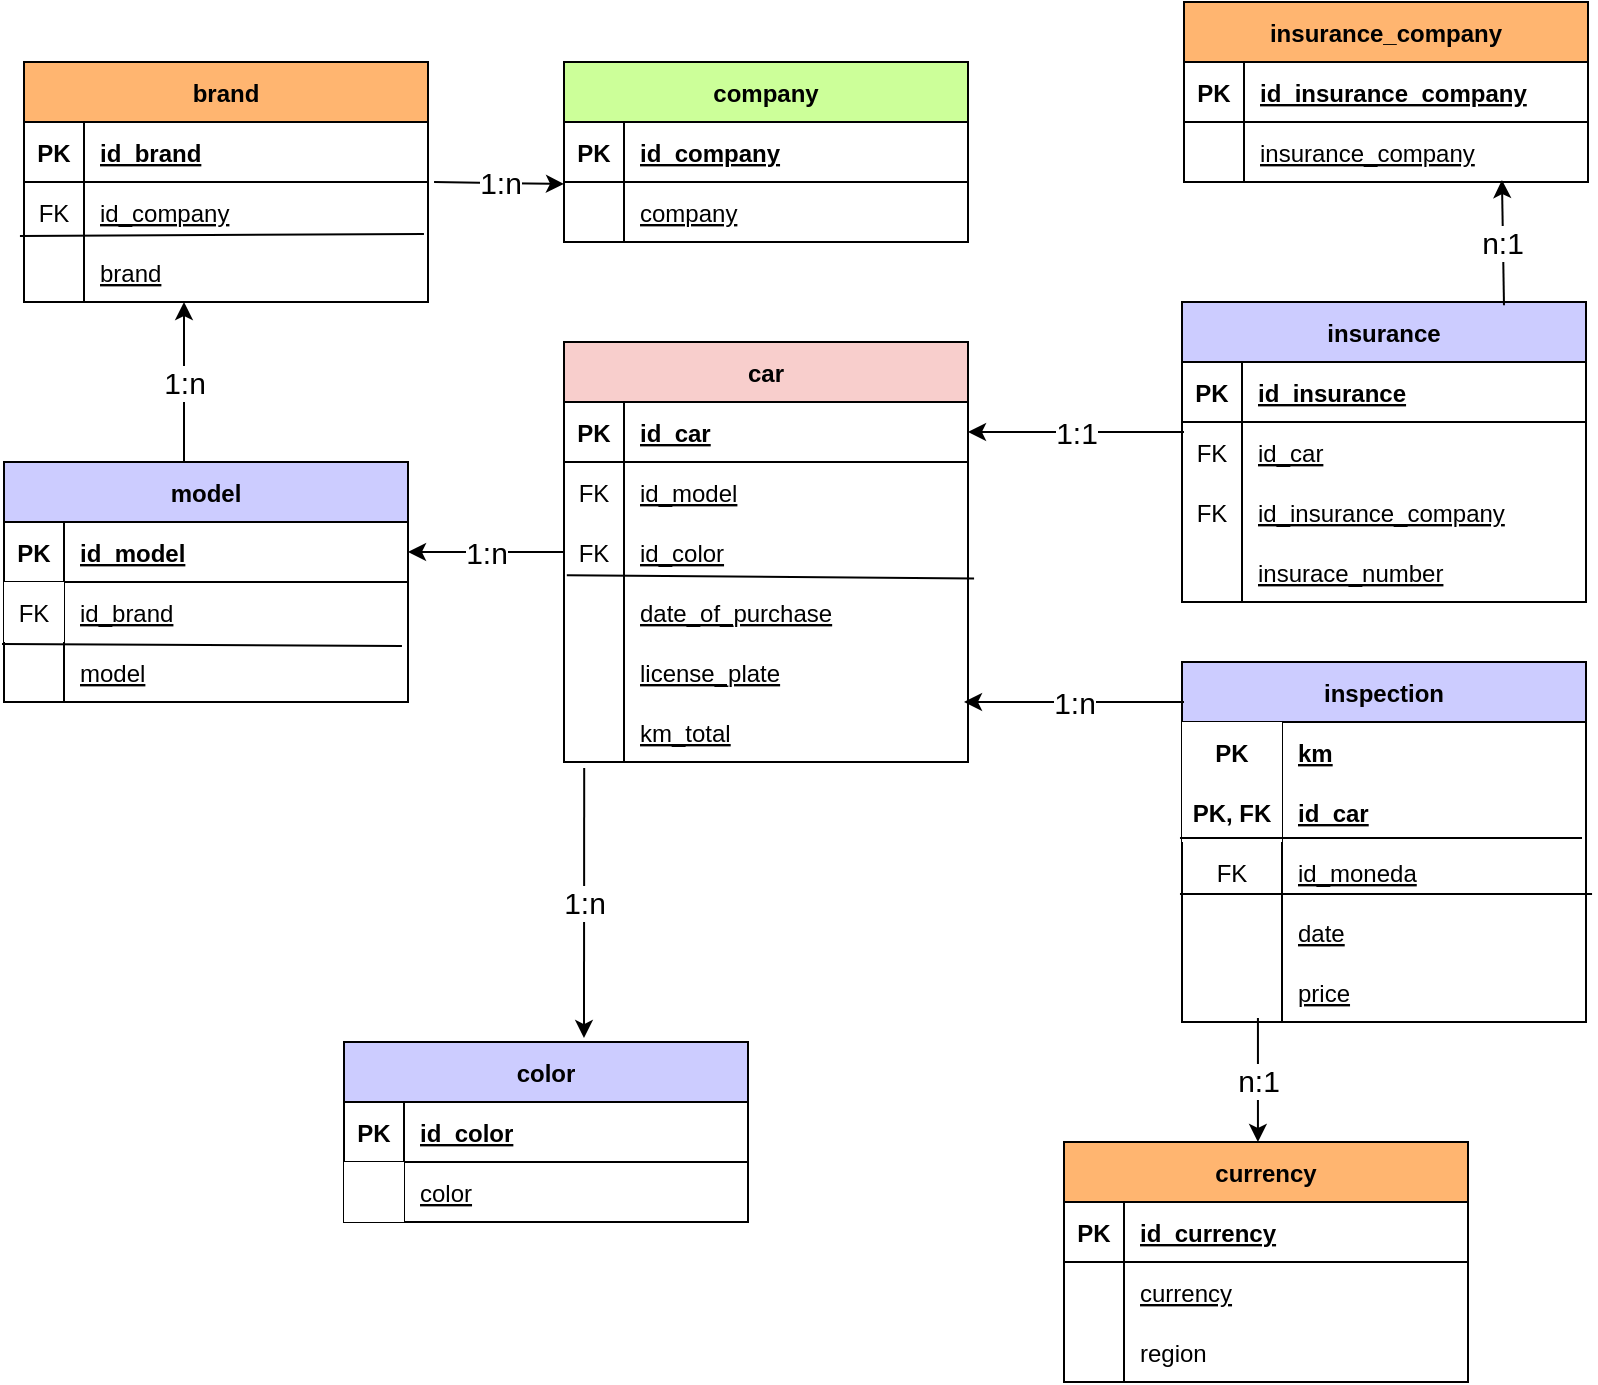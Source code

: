 <mxfile version="20.6.0" type="device"><diagram id="FCJ-OVs_gFsOPFHM9QGP" name="Page-1"><mxGraphModel dx="2249" dy="794" grid="1" gridSize="10" guides="1" tooltips="1" connect="1" arrows="1" fold="1" page="1" pageScale="1" pageWidth="827" pageHeight="1169" math="0" shadow="0"><root><mxCell id="0"/><mxCell id="1" parent="0"/><mxCell id="V-v0umeBwk4va9q0CDBw-4" value="car" style="shape=table;startSize=30;container=1;collapsible=1;childLayout=tableLayout;fixedRows=1;rowLines=0;fontStyle=1;align=center;resizeLast=1;fillColor=#f8cecc;strokeColor=#000000;aspect=fixed;movable=1;resizable=1;rotatable=1;deletable=1;editable=1;connectable=1;" parent="1" vertex="1"><mxGeometry x="-530" y="220" width="202" height="210" as="geometry"/></mxCell><mxCell id="V-v0umeBwk4va9q0CDBw-5" value="" style="shape=partialRectangle;collapsible=0;dropTarget=0;pointerEvents=0;fillColor=none;points=[[0,0.5],[1,0.5]];portConstraint=eastwest;top=0;left=0;right=0;bottom=1;" parent="V-v0umeBwk4va9q0CDBw-4" vertex="1"><mxGeometry y="30" width="202" height="30" as="geometry"/></mxCell><mxCell id="V-v0umeBwk4va9q0CDBw-6" value="PK" style="shape=partialRectangle;overflow=hidden;connectable=0;fillColor=none;top=0;left=0;bottom=0;right=0;fontStyle=1;" parent="V-v0umeBwk4va9q0CDBw-5" vertex="1"><mxGeometry width="30" height="30" as="geometry"><mxRectangle width="30" height="30" as="alternateBounds"/></mxGeometry></mxCell><mxCell id="V-v0umeBwk4va9q0CDBw-7" value="id_car" style="shape=partialRectangle;overflow=hidden;connectable=0;fillColor=none;top=0;left=0;bottom=0;right=0;align=left;spacingLeft=6;fontStyle=5;" parent="V-v0umeBwk4va9q0CDBw-5" vertex="1"><mxGeometry x="30" width="172" height="30" as="geometry"><mxRectangle width="172" height="30" as="alternateBounds"/></mxGeometry></mxCell><mxCell id="V-v0umeBwk4va9q0CDBw-8" value="" style="shape=partialRectangle;collapsible=0;dropTarget=0;pointerEvents=0;fillColor=none;points=[[0,0.5],[1,0.5]];portConstraint=eastwest;top=0;left=0;right=0;bottom=0;" parent="V-v0umeBwk4va9q0CDBw-4" vertex="1"><mxGeometry y="60" width="202" height="30" as="geometry"/></mxCell><mxCell id="V-v0umeBwk4va9q0CDBw-9" value="FK" style="shape=partialRectangle;overflow=hidden;connectable=0;fillColor=none;top=0;left=0;bottom=0;right=0;" parent="V-v0umeBwk4va9q0CDBw-8" vertex="1"><mxGeometry width="30" height="30" as="geometry"><mxRectangle width="30" height="30" as="alternateBounds"/></mxGeometry></mxCell><mxCell id="V-v0umeBwk4va9q0CDBw-10" value="id_model" style="shape=partialRectangle;overflow=hidden;connectable=0;fillColor=none;top=0;left=0;bottom=0;right=0;align=left;spacingLeft=6;fontStyle=4" parent="V-v0umeBwk4va9q0CDBw-8" vertex="1"><mxGeometry x="30" width="172" height="30" as="geometry"><mxRectangle width="172" height="30" as="alternateBounds"/></mxGeometry></mxCell><mxCell id="V-v0umeBwk4va9q0CDBw-23" value="" style="shape=partialRectangle;collapsible=0;dropTarget=0;pointerEvents=0;fillColor=none;points=[[0,0.5],[1,0.5]];portConstraint=eastwest;top=0;left=0;right=0;bottom=0;" parent="V-v0umeBwk4va9q0CDBw-4" vertex="1"><mxGeometry y="90" width="202" height="30" as="geometry"/></mxCell><mxCell id="V-v0umeBwk4va9q0CDBw-24" value="FK" style="shape=partialRectangle;overflow=hidden;connectable=0;fillColor=none;top=0;left=0;bottom=0;right=0;" parent="V-v0umeBwk4va9q0CDBw-23" vertex="1"><mxGeometry width="30" height="30" as="geometry"><mxRectangle width="30" height="30" as="alternateBounds"/></mxGeometry></mxCell><mxCell id="V-v0umeBwk4va9q0CDBw-25" value="id_color" style="shape=partialRectangle;overflow=hidden;connectable=0;fillColor=none;top=0;left=0;bottom=0;right=0;align=left;spacingLeft=6;fontStyle=4" parent="V-v0umeBwk4va9q0CDBw-23" vertex="1"><mxGeometry x="30" width="172" height="30" as="geometry"><mxRectangle width="172" height="30" as="alternateBounds"/></mxGeometry></mxCell><mxCell id="V-v0umeBwk4va9q0CDBw-14" value="" style="shape=partialRectangle;collapsible=0;dropTarget=0;pointerEvents=0;fillColor=none;points=[[0,0.5],[1,0.5]];portConstraint=eastwest;top=0;left=0;right=0;bottom=0;fontStyle=4" parent="V-v0umeBwk4va9q0CDBw-4" vertex="1"><mxGeometry y="120" width="202" height="30" as="geometry"/></mxCell><mxCell id="V-v0umeBwk4va9q0CDBw-15" value="" style="shape=partialRectangle;overflow=hidden;connectable=0;fillColor=none;top=0;left=0;bottom=0;right=0;" parent="V-v0umeBwk4va9q0CDBw-14" vertex="1"><mxGeometry width="30" height="30" as="geometry"><mxRectangle width="30" height="30" as="alternateBounds"/></mxGeometry></mxCell><mxCell id="V-v0umeBwk4va9q0CDBw-16" value="date_of_purchase" style="shape=partialRectangle;overflow=hidden;connectable=0;fillColor=none;top=0;left=0;bottom=0;right=0;align=left;spacingLeft=6;fontStyle=4" parent="V-v0umeBwk4va9q0CDBw-14" vertex="1"><mxGeometry x="30" width="172" height="30" as="geometry"><mxRectangle width="172" height="30" as="alternateBounds"/></mxGeometry></mxCell><mxCell id="V-v0umeBwk4va9q0CDBw-20" value="" style="shape=partialRectangle;collapsible=0;dropTarget=0;pointerEvents=0;fillColor=none;points=[[0,0.5],[1,0.5]];portConstraint=eastwest;top=0;left=0;right=0;bottom=0;" parent="V-v0umeBwk4va9q0CDBw-4" vertex="1"><mxGeometry y="150" width="202" height="30" as="geometry"/></mxCell><mxCell id="V-v0umeBwk4va9q0CDBw-21" value="" style="shape=partialRectangle;overflow=hidden;connectable=0;fillColor=none;top=0;left=0;bottom=0;right=0;" parent="V-v0umeBwk4va9q0CDBw-20" vertex="1"><mxGeometry width="30" height="30" as="geometry"><mxRectangle width="30" height="30" as="alternateBounds"/></mxGeometry></mxCell><mxCell id="V-v0umeBwk4va9q0CDBw-22" value="license_plate" style="shape=partialRectangle;overflow=hidden;connectable=0;fillColor=none;top=0;left=0;bottom=0;right=0;align=left;spacingLeft=6;fontStyle=4" parent="V-v0umeBwk4va9q0CDBw-20" vertex="1"><mxGeometry x="30" width="172" height="30" as="geometry"><mxRectangle width="172" height="30" as="alternateBounds"/></mxGeometry></mxCell><mxCell id="V-v0umeBwk4va9q0CDBw-26" value="" style="shape=partialRectangle;collapsible=0;dropTarget=0;pointerEvents=0;fillColor=none;points=[[0,0.5],[1,0.5]];portConstraint=eastwest;top=0;left=0;right=0;bottom=0;" parent="V-v0umeBwk4va9q0CDBw-4" vertex="1"><mxGeometry y="180" width="202" height="30" as="geometry"/></mxCell><mxCell id="V-v0umeBwk4va9q0CDBw-27" value="" style="shape=partialRectangle;overflow=hidden;connectable=0;fillColor=none;top=0;left=0;bottom=0;right=0;" parent="V-v0umeBwk4va9q0CDBw-26" vertex="1"><mxGeometry width="30" height="30" as="geometry"><mxRectangle width="30" height="30" as="alternateBounds"/></mxGeometry></mxCell><mxCell id="V-v0umeBwk4va9q0CDBw-28" value="km_total" style="shape=partialRectangle;overflow=hidden;connectable=0;fillColor=none;top=0;left=0;bottom=0;right=0;align=left;spacingLeft=6;fontStyle=4" parent="V-v0umeBwk4va9q0CDBw-26" vertex="1"><mxGeometry x="30" width="172" height="30" as="geometry"><mxRectangle width="172" height="30" as="alternateBounds"/></mxGeometry></mxCell><mxCell id="igEpRSdW23LCRPxDGEHG-4" value="" style="endArrow=none;html=1;rounded=0;exitX=0.007;exitY=-0.113;exitDx=0;exitDy=0;exitPerimeter=0;entryX=1.015;entryY=-0.06;entryDx=0;entryDy=0;entryPerimeter=0;" parent="V-v0umeBwk4va9q0CDBw-4" source="V-v0umeBwk4va9q0CDBw-14" target="V-v0umeBwk4va9q0CDBw-14" edge="1"><mxGeometry width="50" height="50" relative="1" as="geometry"><mxPoint x="210" y="230" as="sourcePoint"/><mxPoint x="260" y="180" as="targetPoint"/></mxGeometry></mxCell><mxCell id="igEpRSdW23LCRPxDGEHG-7" value="model" style="shape=table;startSize=30;container=1;collapsible=1;childLayout=tableLayout;fixedRows=1;rowLines=0;fontStyle=1;align=center;resizeLast=1;fillColor=#CCCCFF;strokeColor=#000000;aspect=fixed;movable=1;resizable=1;rotatable=1;deletable=1;editable=1;connectable=1;" parent="1" vertex="1"><mxGeometry x="-810" y="280" width="202" height="120" as="geometry"/></mxCell><mxCell id="igEpRSdW23LCRPxDGEHG-8" value="" style="shape=partialRectangle;collapsible=0;dropTarget=0;pointerEvents=0;fillColor=none;points=[[0,0.5],[1,0.5]];portConstraint=eastwest;top=0;left=0;right=0;bottom=1;" parent="igEpRSdW23LCRPxDGEHG-7" vertex="1"><mxGeometry y="30" width="202" height="30" as="geometry"/></mxCell><mxCell id="igEpRSdW23LCRPxDGEHG-9" value="PK" style="shape=partialRectangle;overflow=hidden;connectable=0;fillColor=none;top=0;left=0;bottom=0;right=0;fontStyle=1;" parent="igEpRSdW23LCRPxDGEHG-8" vertex="1"><mxGeometry width="30" height="30" as="geometry"><mxRectangle width="30" height="30" as="alternateBounds"/></mxGeometry></mxCell><mxCell id="igEpRSdW23LCRPxDGEHG-10" value="id_model" style="shape=partialRectangle;overflow=hidden;connectable=0;fillColor=none;top=0;left=0;bottom=0;right=0;align=left;spacingLeft=6;fontStyle=5;" parent="igEpRSdW23LCRPxDGEHG-8" vertex="1"><mxGeometry x="30" width="172" height="30" as="geometry"><mxRectangle width="172" height="30" as="alternateBounds"/></mxGeometry></mxCell><mxCell id="igEpRSdW23LCRPxDGEHG-11" value="" style="shape=partialRectangle;collapsible=0;dropTarget=0;pointerEvents=0;fillColor=none;points=[[0,0.5],[1,0.5]];portConstraint=eastwest;top=0;left=0;right=0;bottom=0;" parent="igEpRSdW23LCRPxDGEHG-7" vertex="1"><mxGeometry y="60" width="202" height="30" as="geometry"/></mxCell><mxCell id="igEpRSdW23LCRPxDGEHG-12" value="FK" style="shape=partialRectangle;overflow=hidden;connectable=0;fillColor=#FFFFFF;top=0;left=0;bottom=0;right=0;" parent="igEpRSdW23LCRPxDGEHG-11" vertex="1"><mxGeometry width="30" height="30" as="geometry"><mxRectangle width="30" height="30" as="alternateBounds"/></mxGeometry></mxCell><mxCell id="igEpRSdW23LCRPxDGEHG-13" value="id_brand" style="shape=partialRectangle;overflow=hidden;connectable=0;fillColor=none;top=0;left=0;bottom=0;right=0;align=left;spacingLeft=6;fontStyle=4" parent="igEpRSdW23LCRPxDGEHG-11" vertex="1"><mxGeometry x="30" width="172" height="30" as="geometry"><mxRectangle width="172" height="30" as="alternateBounds"/></mxGeometry></mxCell><mxCell id="igEpRSdW23LCRPxDGEHG-14" value="" style="shape=partialRectangle;collapsible=0;dropTarget=0;pointerEvents=0;fillColor=none;points=[[0,0.5],[1,0.5]];portConstraint=eastwest;top=0;left=0;right=0;bottom=0;" parent="igEpRSdW23LCRPxDGEHG-7" vertex="1"><mxGeometry y="90" width="202" height="30" as="geometry"/></mxCell><mxCell id="igEpRSdW23LCRPxDGEHG-15" value="" style="shape=partialRectangle;overflow=hidden;connectable=0;fillColor=none;top=0;left=0;bottom=0;right=0;" parent="igEpRSdW23LCRPxDGEHG-14" vertex="1"><mxGeometry width="30" height="30" as="geometry"><mxRectangle width="30" height="30" as="alternateBounds"/></mxGeometry></mxCell><mxCell id="igEpRSdW23LCRPxDGEHG-16" value="model" style="shape=partialRectangle;overflow=hidden;connectable=0;fillColor=none;top=0;left=0;bottom=0;right=0;align=left;spacingLeft=6;fontStyle=4" parent="igEpRSdW23LCRPxDGEHG-14" vertex="1"><mxGeometry x="30" width="172" height="30" as="geometry"><mxRectangle width="172" height="30" as="alternateBounds"/></mxGeometry></mxCell><mxCell id="xH1HKrCOgvH4H9pcXVL0-34" value="" style="endArrow=none;html=1;rounded=0;fontSize=15;exitX=-0.005;exitY=0.033;exitDx=0;exitDy=0;exitPerimeter=0;entryX=0.985;entryY=1.067;entryDx=0;entryDy=0;entryPerimeter=0;" parent="igEpRSdW23LCRPxDGEHG-7" source="igEpRSdW23LCRPxDGEHG-14" target="igEpRSdW23LCRPxDGEHG-11" edge="1"><mxGeometry width="50" height="50" relative="1" as="geometry"><mxPoint x="250" y="60" as="sourcePoint"/><mxPoint x="300" y="10" as="targetPoint"/></mxGeometry></mxCell><mxCell id="igEpRSdW23LCRPxDGEHG-33" value="insurance" style="shape=table;startSize=30;container=1;collapsible=1;childLayout=tableLayout;fixedRows=1;rowLines=0;fontStyle=1;align=center;resizeLast=1;fillColor=#CCCCFF;strokeColor=#000000;aspect=fixed;movable=1;resizable=1;rotatable=1;deletable=1;editable=1;connectable=1;" parent="1" vertex="1"><mxGeometry x="-221" y="200" width="202" height="150" as="geometry"/></mxCell><mxCell id="igEpRSdW23LCRPxDGEHG-34" value="" style="shape=partialRectangle;collapsible=0;dropTarget=0;pointerEvents=0;fillColor=none;points=[[0,0.5],[1,0.5]];portConstraint=eastwest;top=0;left=0;right=0;bottom=1;" parent="igEpRSdW23LCRPxDGEHG-33" vertex="1"><mxGeometry y="30" width="202" height="30" as="geometry"/></mxCell><mxCell id="igEpRSdW23LCRPxDGEHG-35" value="PK" style="shape=partialRectangle;overflow=hidden;connectable=0;fillColor=none;top=0;left=0;bottom=0;right=0;fontStyle=1;" parent="igEpRSdW23LCRPxDGEHG-34" vertex="1"><mxGeometry width="30" height="30" as="geometry"><mxRectangle width="30" height="30" as="alternateBounds"/></mxGeometry></mxCell><mxCell id="igEpRSdW23LCRPxDGEHG-36" value="id_insurance" style="shape=partialRectangle;overflow=hidden;connectable=0;fillColor=none;top=0;left=0;bottom=0;right=0;align=left;spacingLeft=6;fontStyle=5;" parent="igEpRSdW23LCRPxDGEHG-34" vertex="1"><mxGeometry x="30" width="172" height="30" as="geometry"><mxRectangle width="172" height="30" as="alternateBounds"/></mxGeometry></mxCell><mxCell id="o_L41wOgagDgVBr1aEYv-1" style="shape=partialRectangle;collapsible=0;dropTarget=0;pointerEvents=0;fillColor=none;points=[[0,0.5],[1,0.5]];portConstraint=eastwest;top=0;left=0;right=0;bottom=0;" vertex="1" parent="igEpRSdW23LCRPxDGEHG-33"><mxGeometry y="60" width="202" height="30" as="geometry"/></mxCell><mxCell id="o_L41wOgagDgVBr1aEYv-2" value="FK" style="shape=partialRectangle;overflow=hidden;connectable=0;fillColor=none;top=0;left=0;bottom=0;right=0;" vertex="1" parent="o_L41wOgagDgVBr1aEYv-1"><mxGeometry width="30" height="30" as="geometry"><mxRectangle width="30" height="30" as="alternateBounds"/></mxGeometry></mxCell><mxCell id="o_L41wOgagDgVBr1aEYv-3" value="id_car" style="shape=partialRectangle;overflow=hidden;connectable=0;fillColor=none;top=0;left=0;bottom=0;right=0;align=left;spacingLeft=6;fontStyle=4" vertex="1" parent="o_L41wOgagDgVBr1aEYv-1"><mxGeometry x="30" width="172" height="30" as="geometry"><mxRectangle width="172" height="30" as="alternateBounds"/></mxGeometry></mxCell><mxCell id="igEpRSdW23LCRPxDGEHG-37" value="" style="shape=partialRectangle;collapsible=0;dropTarget=0;pointerEvents=0;fillColor=none;points=[[0,0.5],[1,0.5]];portConstraint=eastwest;top=0;left=0;right=0;bottom=0;" parent="igEpRSdW23LCRPxDGEHG-33" vertex="1"><mxGeometry y="90" width="202" height="30" as="geometry"/></mxCell><mxCell id="igEpRSdW23LCRPxDGEHG-38" value="FK" style="shape=partialRectangle;overflow=hidden;connectable=0;fillColor=none;top=0;left=0;bottom=0;right=0;" parent="igEpRSdW23LCRPxDGEHG-37" vertex="1"><mxGeometry width="30" height="30" as="geometry"><mxRectangle width="30" height="30" as="alternateBounds"/></mxGeometry></mxCell><mxCell id="igEpRSdW23LCRPxDGEHG-39" value="id_insurance_company" style="shape=partialRectangle;overflow=hidden;connectable=0;fillColor=none;top=0;left=0;bottom=0;right=0;align=left;spacingLeft=6;fontStyle=4" parent="igEpRSdW23LCRPxDGEHG-37" vertex="1"><mxGeometry x="30" width="172" height="30" as="geometry"><mxRectangle width="172" height="30" as="alternateBounds"/></mxGeometry></mxCell><mxCell id="o_L41wOgagDgVBr1aEYv-4" style="shape=partialRectangle;collapsible=0;dropTarget=0;pointerEvents=0;fillColor=none;points=[[0,0.5],[1,0.5]];portConstraint=eastwest;top=0;left=0;right=0;bottom=0;" vertex="1" parent="igEpRSdW23LCRPxDGEHG-33"><mxGeometry y="120" width="202" height="30" as="geometry"/></mxCell><mxCell id="o_L41wOgagDgVBr1aEYv-5" style="shape=partialRectangle;overflow=hidden;connectable=0;fillColor=none;top=0;left=0;bottom=0;right=0;" vertex="1" parent="o_L41wOgagDgVBr1aEYv-4"><mxGeometry width="30" height="30" as="geometry"><mxRectangle width="30" height="30" as="alternateBounds"/></mxGeometry></mxCell><mxCell id="o_L41wOgagDgVBr1aEYv-6" value="insurace_number" style="shape=partialRectangle;overflow=hidden;connectable=0;fillColor=none;top=0;left=0;bottom=0;right=0;align=left;spacingLeft=6;fontStyle=4" vertex="1" parent="o_L41wOgagDgVBr1aEYv-4"><mxGeometry x="30" width="172" height="30" as="geometry"><mxRectangle width="172" height="30" as="alternateBounds"/></mxGeometry></mxCell><mxCell id="igEpRSdW23LCRPxDGEHG-59" value="1:n" style="endArrow=classic;html=1;rounded=0;entryX=1;entryY=0.5;entryDx=0;entryDy=0;exitX=0;exitY=0.5;exitDx=0;exitDy=0;fontSize=15;" parent="1" source="V-v0umeBwk4va9q0CDBw-23" target="igEpRSdW23LCRPxDGEHG-8" edge="1"><mxGeometry width="50" height="50" relative="1" as="geometry"><mxPoint x="-500" y="161" as="sourcePoint"/><mxPoint x="-370" y="210" as="targetPoint"/></mxGeometry></mxCell><mxCell id="igEpRSdW23LCRPxDGEHG-77" value="inspection" style="shape=table;startSize=30;container=1;collapsible=1;childLayout=tableLayout;fixedRows=1;rowLines=0;fontStyle=1;align=center;resizeLast=1;fillColor=#CCCCFF;strokeColor=#000000;aspect=fixed;movable=1;resizable=1;rotatable=1;deletable=1;editable=1;connectable=1;" parent="1" vertex="1"><mxGeometry x="-221" y="380" width="202" height="180" as="geometry"/></mxCell><mxCell id="igEpRSdW23LCRPxDGEHG-114" style="shape=partialRectangle;collapsible=0;dropTarget=0;pointerEvents=0;fillColor=none;points=[[0,0.5],[1,0.5]];portConstraint=eastwest;top=0;left=0;right=0;bottom=0;" parent="igEpRSdW23LCRPxDGEHG-77" vertex="1"><mxGeometry y="30" width="202" height="30" as="geometry"/></mxCell><mxCell id="igEpRSdW23LCRPxDGEHG-115" value="PK" style="shape=partialRectangle;overflow=hidden;connectable=0;fillColor=#FFFFFF;top=0;left=0;bottom=0;right=0;fontStyle=1" parent="igEpRSdW23LCRPxDGEHG-114" vertex="1"><mxGeometry width="50" height="30" as="geometry"><mxRectangle width="50" height="30" as="alternateBounds"/></mxGeometry></mxCell><mxCell id="igEpRSdW23LCRPxDGEHG-116" value="km" style="shape=partialRectangle;overflow=hidden;connectable=0;fillColor=none;top=0;left=0;bottom=0;right=0;align=left;spacingLeft=6;fontStyle=5" parent="igEpRSdW23LCRPxDGEHG-114" vertex="1"><mxGeometry x="50" width="152" height="30" as="geometry"><mxRectangle width="152" height="30" as="alternateBounds"/></mxGeometry></mxCell><mxCell id="igEpRSdW23LCRPxDGEHG-81" value="" style="shape=partialRectangle;collapsible=0;dropTarget=0;pointerEvents=0;fillColor=none;points=[[0,0.5],[1,0.5]];portConstraint=eastwest;top=0;left=0;right=0;bottom=0;" parent="igEpRSdW23LCRPxDGEHG-77" vertex="1"><mxGeometry y="60" width="202" height="30" as="geometry"/></mxCell><mxCell id="igEpRSdW23LCRPxDGEHG-82" value="PK, FK" style="shape=partialRectangle;overflow=hidden;connectable=0;fillColor=#FFFFFF;top=0;left=0;bottom=0;right=0;fontStyle=1" parent="igEpRSdW23LCRPxDGEHG-81" vertex="1"><mxGeometry width="50" height="30" as="geometry"><mxRectangle width="50" height="30" as="alternateBounds"/></mxGeometry></mxCell><mxCell id="igEpRSdW23LCRPxDGEHG-83" value="id_car" style="shape=partialRectangle;overflow=hidden;connectable=0;fillColor=none;top=0;left=0;bottom=0;right=0;align=left;spacingLeft=6;fontStyle=5" parent="igEpRSdW23LCRPxDGEHG-81" vertex="1"><mxGeometry x="50" width="152" height="30" as="geometry"><mxRectangle width="152" height="30" as="alternateBounds"/></mxGeometry></mxCell><mxCell id="xH1HKrCOgvH4H9pcXVL0-15" style="shape=partialRectangle;collapsible=0;dropTarget=0;pointerEvents=0;fillColor=none;points=[[0,0.5],[1,0.5]];portConstraint=eastwest;top=0;left=0;right=0;bottom=0;fontStyle=4" parent="igEpRSdW23LCRPxDGEHG-77" vertex="1"><mxGeometry y="90" width="202" height="30" as="geometry"/></mxCell><mxCell id="xH1HKrCOgvH4H9pcXVL0-16" value="FK" style="shape=partialRectangle;overflow=hidden;connectable=0;fillColor=none;top=0;left=0;bottom=0;right=0;" parent="xH1HKrCOgvH4H9pcXVL0-15" vertex="1"><mxGeometry width="50" height="30" as="geometry"><mxRectangle width="50" height="30" as="alternateBounds"/></mxGeometry></mxCell><mxCell id="xH1HKrCOgvH4H9pcXVL0-17" value="id_moneda" style="shape=partialRectangle;overflow=hidden;connectable=0;fillColor=none;top=0;left=0;bottom=0;right=0;align=left;spacingLeft=6;fontStyle=4" parent="xH1HKrCOgvH4H9pcXVL0-15" vertex="1"><mxGeometry x="50" width="152" height="30" as="geometry"><mxRectangle width="152" height="30" as="alternateBounds"/></mxGeometry></mxCell><mxCell id="igEpRSdW23LCRPxDGEHG-84" value="" style="shape=partialRectangle;collapsible=0;dropTarget=0;pointerEvents=0;fillColor=none;points=[[0,0.5],[1,0.5]];portConstraint=eastwest;top=0;left=0;right=0;bottom=0;" parent="igEpRSdW23LCRPxDGEHG-77" vertex="1"><mxGeometry y="120" width="202" height="30" as="geometry"/></mxCell><mxCell id="igEpRSdW23LCRPxDGEHG-85" value="" style="shape=partialRectangle;overflow=hidden;connectable=0;fillColor=none;top=0;left=0;bottom=0;right=0;" parent="igEpRSdW23LCRPxDGEHG-84" vertex="1"><mxGeometry width="50" height="30" as="geometry"><mxRectangle width="50" height="30" as="alternateBounds"/></mxGeometry></mxCell><mxCell id="igEpRSdW23LCRPxDGEHG-86" value="date" style="shape=partialRectangle;overflow=hidden;connectable=0;fillColor=none;top=0;left=0;bottom=0;right=0;align=left;spacingLeft=6;fontStyle=4" parent="igEpRSdW23LCRPxDGEHG-84" vertex="1"><mxGeometry x="50" width="152" height="30" as="geometry"><mxRectangle width="152" height="30" as="alternateBounds"/></mxGeometry></mxCell><mxCell id="igEpRSdW23LCRPxDGEHG-87" value="" style="shape=partialRectangle;collapsible=0;dropTarget=0;pointerEvents=0;fillColor=none;points=[[0,0.5],[1,0.5]];portConstraint=eastwest;top=0;left=0;right=0;bottom=0;fontStyle=4" parent="igEpRSdW23LCRPxDGEHG-77" vertex="1"><mxGeometry y="150" width="202" height="30" as="geometry"/></mxCell><mxCell id="igEpRSdW23LCRPxDGEHG-88" value="" style="shape=partialRectangle;overflow=hidden;connectable=0;fillColor=none;top=0;left=0;bottom=0;right=0;" parent="igEpRSdW23LCRPxDGEHG-87" vertex="1"><mxGeometry width="50" height="30" as="geometry"><mxRectangle width="50" height="30" as="alternateBounds"/></mxGeometry></mxCell><mxCell id="igEpRSdW23LCRPxDGEHG-89" value="price" style="shape=partialRectangle;overflow=hidden;connectable=0;fillColor=none;top=0;left=0;bottom=0;right=0;align=left;spacingLeft=6;fontStyle=4" parent="igEpRSdW23LCRPxDGEHG-87" vertex="1"><mxGeometry x="50" width="152" height="30" as="geometry"><mxRectangle width="152" height="30" as="alternateBounds"/></mxGeometry></mxCell><mxCell id="igEpRSdW23LCRPxDGEHG-118" value="" style="endArrow=none;html=1;rounded=0;exitX=-0.005;exitY=-0.133;exitDx=0;exitDy=0;exitPerimeter=0;entryX=1.015;entryY=-0.133;entryDx=0;entryDy=0;entryPerimeter=0;" parent="igEpRSdW23LCRPxDGEHG-77" edge="1"><mxGeometry width="50" height="50" relative="1" as="geometry"><mxPoint x="-1.01" y="116.01" as="sourcePoint"/><mxPoint x="205.03" y="116.01" as="targetPoint"/><Array as="points"/></mxGeometry></mxCell><mxCell id="xH1HKrCOgvH4H9pcXVL0-18" value="" style="endArrow=none;html=1;rounded=0;exitX=-0.005;exitY=-0.067;exitDx=0;exitDy=0;exitPerimeter=0;" parent="igEpRSdW23LCRPxDGEHG-77" source="xH1HKrCOgvH4H9pcXVL0-15" edge="1"><mxGeometry width="50" height="50" relative="1" as="geometry"><mxPoint x="-30" y="125" as="sourcePoint"/><mxPoint x="200" y="88" as="targetPoint"/></mxGeometry></mxCell><mxCell id="igEpRSdW23LCRPxDGEHG-107" value="n:1" style="endArrow=classic;html=1;rounded=0;fontSize=15;exitX=0.188;exitY=0.933;exitDx=0;exitDy=0;exitPerimeter=0;entryX=0.48;entryY=0;entryDx=0;entryDy=0;entryPerimeter=0;" parent="1" source="igEpRSdW23LCRPxDGEHG-87" target="igEpRSdW23LCRPxDGEHG-91" edge="1"><mxGeometry width="50" height="50" relative="1" as="geometry"><mxPoint x="-300" y="470" as="sourcePoint"/><mxPoint x="-183" y="610" as="targetPoint"/></mxGeometry></mxCell><mxCell id="igEpRSdW23LCRPxDGEHG-91" value="currency" style="shape=table;startSize=30;container=1;collapsible=1;childLayout=tableLayout;fixedRows=1;rowLines=0;fontStyle=1;align=center;resizeLast=1;fillColor=#FFB570;strokeColor=#000000;aspect=fixed;movable=1;resizable=1;rotatable=1;deletable=1;editable=1;connectable=1;" parent="1" vertex="1"><mxGeometry x="-280" y="620" width="202" height="120" as="geometry"/></mxCell><mxCell id="igEpRSdW23LCRPxDGEHG-92" value="" style="shape=partialRectangle;collapsible=0;dropTarget=0;pointerEvents=0;fillColor=none;points=[[0,0.5],[1,0.5]];portConstraint=eastwest;top=0;left=0;right=0;bottom=1;" parent="igEpRSdW23LCRPxDGEHG-91" vertex="1"><mxGeometry y="30" width="202" height="30" as="geometry"/></mxCell><mxCell id="igEpRSdW23LCRPxDGEHG-93" value="PK" style="shape=partialRectangle;overflow=hidden;connectable=0;fillColor=none;top=0;left=0;bottom=0;right=0;fontStyle=1;" parent="igEpRSdW23LCRPxDGEHG-92" vertex="1"><mxGeometry width="30" height="30" as="geometry"><mxRectangle width="30" height="30" as="alternateBounds"/></mxGeometry></mxCell><mxCell id="igEpRSdW23LCRPxDGEHG-94" value="id_currency" style="shape=partialRectangle;overflow=hidden;connectable=0;fillColor=none;top=0;left=0;bottom=0;right=0;align=left;spacingLeft=6;fontStyle=5;" parent="igEpRSdW23LCRPxDGEHG-92" vertex="1"><mxGeometry x="30" width="172" height="30" as="geometry"><mxRectangle width="172" height="30" as="alternateBounds"/></mxGeometry></mxCell><mxCell id="igEpRSdW23LCRPxDGEHG-101" style="shape=partialRectangle;collapsible=0;dropTarget=0;pointerEvents=0;fillColor=none;points=[[0,0.5],[1,0.5]];portConstraint=eastwest;top=0;left=0;right=0;bottom=0;" parent="igEpRSdW23LCRPxDGEHG-91" vertex="1"><mxGeometry y="60" width="202" height="30" as="geometry"/></mxCell><mxCell id="igEpRSdW23LCRPxDGEHG-102" style="shape=partialRectangle;overflow=hidden;connectable=0;fillColor=none;top=0;left=0;bottom=0;right=0;" parent="igEpRSdW23LCRPxDGEHG-101" vertex="1"><mxGeometry width="30" height="30" as="geometry"><mxRectangle width="30" height="30" as="alternateBounds"/></mxGeometry></mxCell><mxCell id="igEpRSdW23LCRPxDGEHG-103" value="currency" style="shape=partialRectangle;overflow=hidden;connectable=0;fillColor=none;top=0;left=0;bottom=0;right=0;align=left;spacingLeft=6;fontStyle=4" parent="igEpRSdW23LCRPxDGEHG-101" vertex="1"><mxGeometry x="30" width="172" height="30" as="geometry"><mxRectangle width="172" height="30" as="alternateBounds"/></mxGeometry></mxCell><mxCell id="igEpRSdW23LCRPxDGEHG-95" value="" style="shape=partialRectangle;collapsible=0;dropTarget=0;pointerEvents=0;fillColor=none;points=[[0,0.5],[1,0.5]];portConstraint=eastwest;top=0;left=0;right=0;bottom=0;" parent="igEpRSdW23LCRPxDGEHG-91" vertex="1"><mxGeometry y="90" width="202" height="30" as="geometry"/></mxCell><mxCell id="igEpRSdW23LCRPxDGEHG-96" value="" style="shape=partialRectangle;overflow=hidden;connectable=0;fillColor=none;top=0;left=0;bottom=0;right=0;" parent="igEpRSdW23LCRPxDGEHG-95" vertex="1"><mxGeometry width="30" height="30" as="geometry"><mxRectangle width="30" height="30" as="alternateBounds"/></mxGeometry></mxCell><mxCell id="igEpRSdW23LCRPxDGEHG-97" value="region" style="shape=partialRectangle;overflow=hidden;connectable=0;fillColor=none;top=0;left=0;bottom=0;right=0;align=left;spacingLeft=6;fontStyle=0" parent="igEpRSdW23LCRPxDGEHG-95" vertex="1"><mxGeometry x="30" width="172" height="30" as="geometry"><mxRectangle width="172" height="30" as="alternateBounds"/></mxGeometry></mxCell><mxCell id="igEpRSdW23LCRPxDGEHG-90" value="1:n" style="endArrow=classic;html=1;rounded=0;fontSize=15;" parent="1" edge="1"><mxGeometry width="50" height="50" relative="1" as="geometry"><mxPoint x="-220" y="400" as="sourcePoint"/><mxPoint x="-330" y="400" as="targetPoint"/></mxGeometry></mxCell><mxCell id="xH1HKrCOgvH4H9pcXVL0-1" value="color" style="shape=table;startSize=30;container=1;collapsible=1;childLayout=tableLayout;fixedRows=1;rowLines=0;fontStyle=1;align=center;resizeLast=1;fillColor=#CCCCFF;strokeColor=#000000;aspect=fixed;movable=1;resizable=1;rotatable=1;deletable=1;editable=1;connectable=1;" parent="1" vertex="1"><mxGeometry x="-640" y="570" width="202" height="90" as="geometry"/></mxCell><mxCell id="xH1HKrCOgvH4H9pcXVL0-2" value="" style="shape=partialRectangle;collapsible=0;dropTarget=0;pointerEvents=0;fillColor=none;points=[[0,0.5],[1,0.5]];portConstraint=eastwest;top=0;left=0;right=0;bottom=1;" parent="xH1HKrCOgvH4H9pcXVL0-1" vertex="1"><mxGeometry y="30" width="202" height="30" as="geometry"/></mxCell><mxCell id="xH1HKrCOgvH4H9pcXVL0-3" value="PK" style="shape=partialRectangle;overflow=hidden;connectable=0;fillColor=none;top=0;left=0;bottom=0;right=0;fontStyle=1;" parent="xH1HKrCOgvH4H9pcXVL0-2" vertex="1"><mxGeometry width="30" height="30" as="geometry"><mxRectangle width="30" height="30" as="alternateBounds"/></mxGeometry></mxCell><mxCell id="xH1HKrCOgvH4H9pcXVL0-4" value="id_color" style="shape=partialRectangle;overflow=hidden;connectable=0;fillColor=none;top=0;left=0;bottom=0;right=0;align=left;spacingLeft=6;fontStyle=5;" parent="xH1HKrCOgvH4H9pcXVL0-2" vertex="1"><mxGeometry x="30" width="172" height="30" as="geometry"><mxRectangle width="172" height="30" as="alternateBounds"/></mxGeometry></mxCell><mxCell id="xH1HKrCOgvH4H9pcXVL0-5" value="" style="shape=partialRectangle;collapsible=0;dropTarget=0;pointerEvents=0;fillColor=none;points=[[0,0.5],[1,0.5]];portConstraint=eastwest;top=0;left=0;right=0;bottom=0;" parent="xH1HKrCOgvH4H9pcXVL0-1" vertex="1"><mxGeometry y="60" width="202" height="30" as="geometry"/></mxCell><mxCell id="xH1HKrCOgvH4H9pcXVL0-6" value="" style="shape=partialRectangle;overflow=hidden;connectable=0;fillColor=#FFFFFF;top=0;left=0;bottom=0;right=0;" parent="xH1HKrCOgvH4H9pcXVL0-5" vertex="1"><mxGeometry width="30" height="30" as="geometry"><mxRectangle width="30" height="30" as="alternateBounds"/></mxGeometry></mxCell><mxCell id="xH1HKrCOgvH4H9pcXVL0-7" value="color" style="shape=partialRectangle;overflow=hidden;connectable=0;fillColor=none;top=0;left=0;bottom=0;right=0;align=left;spacingLeft=6;fontStyle=4" parent="xH1HKrCOgvH4H9pcXVL0-5" vertex="1"><mxGeometry x="30" width="172" height="30" as="geometry"><mxRectangle width="172" height="30" as="alternateBounds"/></mxGeometry></mxCell><mxCell id="xH1HKrCOgvH4H9pcXVL0-20" value="1:n" style="endArrow=classic;html=1;rounded=0;fontSize=15;entryX=0.594;entryY=-0.022;entryDx=0;entryDy=0;entryPerimeter=0;exitX=0.05;exitY=1.1;exitDx=0;exitDy=0;exitPerimeter=0;" parent="1" source="V-v0umeBwk4va9q0CDBw-26" target="xH1HKrCOgvH4H9pcXVL0-1" edge="1"><mxGeometry width="50" height="50" relative="1" as="geometry"><mxPoint x="-530" y="390" as="sourcePoint"/><mxPoint x="-650" y="490" as="targetPoint"/><Array as="points"/></mxGeometry></mxCell><mxCell id="xH1HKrCOgvH4H9pcXVL0-21" value="insurance_company" style="shape=table;startSize=30;container=1;collapsible=1;childLayout=tableLayout;fixedRows=1;rowLines=0;fontStyle=1;align=center;resizeLast=1;fillColor=#FFB570;strokeColor=#000000;aspect=fixed;movable=1;resizable=1;rotatable=1;deletable=1;editable=1;connectable=1;" parent="1" vertex="1"><mxGeometry x="-220" y="50" width="202" height="90" as="geometry"/></mxCell><mxCell id="xH1HKrCOgvH4H9pcXVL0-22" value="" style="shape=partialRectangle;collapsible=0;dropTarget=0;pointerEvents=0;fillColor=none;points=[[0,0.5],[1,0.5]];portConstraint=eastwest;top=0;left=0;right=0;bottom=1;" parent="xH1HKrCOgvH4H9pcXVL0-21" vertex="1"><mxGeometry y="30" width="202" height="30" as="geometry"/></mxCell><mxCell id="xH1HKrCOgvH4H9pcXVL0-23" value="PK" style="shape=partialRectangle;overflow=hidden;connectable=0;fillColor=none;top=0;left=0;bottom=0;right=0;fontStyle=1;" parent="xH1HKrCOgvH4H9pcXVL0-22" vertex="1"><mxGeometry width="30" height="30" as="geometry"><mxRectangle width="30" height="30" as="alternateBounds"/></mxGeometry></mxCell><mxCell id="xH1HKrCOgvH4H9pcXVL0-24" value="id_insurance_company" style="shape=partialRectangle;overflow=hidden;connectable=0;fillColor=none;top=0;left=0;bottom=0;right=0;align=left;spacingLeft=6;fontStyle=5;" parent="xH1HKrCOgvH4H9pcXVL0-22" vertex="1"><mxGeometry x="30" width="172" height="30" as="geometry"><mxRectangle width="172" height="30" as="alternateBounds"/></mxGeometry></mxCell><mxCell id="xH1HKrCOgvH4H9pcXVL0-25" style="shape=partialRectangle;collapsible=0;dropTarget=0;pointerEvents=0;fillColor=none;points=[[0,0.5],[1,0.5]];portConstraint=eastwest;top=0;left=0;right=0;bottom=0;" parent="xH1HKrCOgvH4H9pcXVL0-21" vertex="1"><mxGeometry y="60" width="202" height="30" as="geometry"/></mxCell><mxCell id="xH1HKrCOgvH4H9pcXVL0-26" style="shape=partialRectangle;overflow=hidden;connectable=0;fillColor=none;top=0;left=0;bottom=0;right=0;" parent="xH1HKrCOgvH4H9pcXVL0-25" vertex="1"><mxGeometry width="30" height="30" as="geometry"><mxRectangle width="30" height="30" as="alternateBounds"/></mxGeometry></mxCell><mxCell id="xH1HKrCOgvH4H9pcXVL0-27" value="insurance_company" style="shape=partialRectangle;overflow=hidden;connectable=0;fillColor=none;top=0;left=0;bottom=0;right=0;align=left;spacingLeft=6;fontStyle=4" parent="xH1HKrCOgvH4H9pcXVL0-25" vertex="1"><mxGeometry x="30" width="172" height="30" as="geometry"><mxRectangle width="172" height="30" as="alternateBounds"/></mxGeometry></mxCell><mxCell id="xH1HKrCOgvH4H9pcXVL0-31" value="n:1" style="endArrow=classic;html=1;rounded=0;fontSize=15;entryX=0.787;entryY=0.967;entryDx=0;entryDy=0;entryPerimeter=0;exitX=0.797;exitY=0.011;exitDx=0;exitDy=0;exitPerimeter=0;" parent="1" source="igEpRSdW23LCRPxDGEHG-33" target="xH1HKrCOgvH4H9pcXVL0-25" edge="1"><mxGeometry width="50" height="50" relative="1" as="geometry"><mxPoint x="-141" y="220" as="sourcePoint"/><mxPoint x="-510" y="190" as="targetPoint"/></mxGeometry></mxCell><mxCell id="xH1HKrCOgvH4H9pcXVL0-35" value="brand" style="shape=table;startSize=30;container=1;collapsible=1;childLayout=tableLayout;fixedRows=1;rowLines=0;fontStyle=1;align=center;resizeLast=1;fillColor=#FFB570;strokeColor=#000000;aspect=fixed;movable=1;resizable=1;rotatable=1;deletable=1;editable=1;connectable=1;" parent="1" vertex="1"><mxGeometry x="-800" y="80" width="202" height="120" as="geometry"/></mxCell><mxCell id="xH1HKrCOgvH4H9pcXVL0-36" value="" style="shape=partialRectangle;collapsible=0;dropTarget=0;pointerEvents=0;fillColor=none;points=[[0,0.5],[1,0.5]];portConstraint=eastwest;top=0;left=0;right=0;bottom=1;" parent="xH1HKrCOgvH4H9pcXVL0-35" vertex="1"><mxGeometry y="30" width="202" height="30" as="geometry"/></mxCell><mxCell id="xH1HKrCOgvH4H9pcXVL0-37" value="PK" style="shape=partialRectangle;overflow=hidden;connectable=0;fillColor=none;top=0;left=0;bottom=0;right=0;fontStyle=1;" parent="xH1HKrCOgvH4H9pcXVL0-36" vertex="1"><mxGeometry width="30" height="30" as="geometry"><mxRectangle width="30" height="30" as="alternateBounds"/></mxGeometry></mxCell><mxCell id="xH1HKrCOgvH4H9pcXVL0-38" value="id_brand" style="shape=partialRectangle;overflow=hidden;connectable=0;fillColor=none;top=0;left=0;bottom=0;right=0;align=left;spacingLeft=6;fontStyle=5;" parent="xH1HKrCOgvH4H9pcXVL0-36" vertex="1"><mxGeometry x="30" width="172" height="30" as="geometry"><mxRectangle width="172" height="30" as="alternateBounds"/></mxGeometry></mxCell><mxCell id="xH1HKrCOgvH4H9pcXVL0-39" style="shape=partialRectangle;collapsible=0;dropTarget=0;pointerEvents=0;fillColor=none;points=[[0,0.5],[1,0.5]];portConstraint=eastwest;top=0;left=0;right=0;bottom=0;" parent="xH1HKrCOgvH4H9pcXVL0-35" vertex="1"><mxGeometry y="60" width="202" height="30" as="geometry"/></mxCell><mxCell id="xH1HKrCOgvH4H9pcXVL0-40" value="FK" style="shape=partialRectangle;overflow=hidden;connectable=0;fillColor=none;top=0;left=0;bottom=0;right=0;" parent="xH1HKrCOgvH4H9pcXVL0-39" vertex="1"><mxGeometry width="30" height="30" as="geometry"><mxRectangle width="30" height="30" as="alternateBounds"/></mxGeometry></mxCell><mxCell id="xH1HKrCOgvH4H9pcXVL0-41" value="id_company" style="shape=partialRectangle;overflow=hidden;connectable=0;fillColor=none;top=0;left=0;bottom=0;right=0;align=left;spacingLeft=6;fontStyle=4" parent="xH1HKrCOgvH4H9pcXVL0-39" vertex="1"><mxGeometry x="30" width="172" height="30" as="geometry"><mxRectangle width="172" height="30" as="alternateBounds"/></mxGeometry></mxCell><mxCell id="xH1HKrCOgvH4H9pcXVL0-42" style="shape=partialRectangle;collapsible=0;dropTarget=0;pointerEvents=0;fillColor=none;points=[[0,0.5],[1,0.5]];portConstraint=eastwest;top=0;left=0;right=0;bottom=0;" parent="xH1HKrCOgvH4H9pcXVL0-35" vertex="1"><mxGeometry y="90" width="202" height="30" as="geometry"/></mxCell><mxCell id="xH1HKrCOgvH4H9pcXVL0-43" style="shape=partialRectangle;overflow=hidden;connectable=0;fillColor=none;top=0;left=0;bottom=0;right=0;" parent="xH1HKrCOgvH4H9pcXVL0-42" vertex="1"><mxGeometry width="30" height="30" as="geometry"><mxRectangle width="30" height="30" as="alternateBounds"/></mxGeometry></mxCell><mxCell id="xH1HKrCOgvH4H9pcXVL0-44" value="brand" style="shape=partialRectangle;overflow=hidden;connectable=0;fillColor=none;top=0;left=0;bottom=0;right=0;align=left;spacingLeft=6;fontStyle=4" parent="xH1HKrCOgvH4H9pcXVL0-42" vertex="1"><mxGeometry x="30" width="172" height="30" as="geometry"><mxRectangle width="172" height="30" as="alternateBounds"/></mxGeometry></mxCell><mxCell id="xH1HKrCOgvH4H9pcXVL0-45" value="" style="endArrow=none;html=1;rounded=0;fontSize=15;exitX=-0.01;exitY=-0.1;exitDx=0;exitDy=0;exitPerimeter=0;entryX=0.99;entryY=-0.133;entryDx=0;entryDy=0;entryPerimeter=0;" parent="xH1HKrCOgvH4H9pcXVL0-35" source="xH1HKrCOgvH4H9pcXVL0-42" target="xH1HKrCOgvH4H9pcXVL0-42" edge="1"><mxGeometry width="50" height="50" relative="1" as="geometry"><mxPoint x="240" y="220" as="sourcePoint"/><mxPoint x="290" y="170" as="targetPoint"/></mxGeometry></mxCell><mxCell id="xH1HKrCOgvH4H9pcXVL0-46" value="1:n" style="endArrow=classic;html=1;rounded=0;fontSize=15;" parent="1" edge="1"><mxGeometry width="50" height="50" relative="1" as="geometry"><mxPoint x="-720" y="280" as="sourcePoint"/><mxPoint x="-720" y="200" as="targetPoint"/></mxGeometry></mxCell><mxCell id="xH1HKrCOgvH4H9pcXVL0-47" value="company" style="shape=table;startSize=30;container=1;collapsible=1;childLayout=tableLayout;fixedRows=1;rowLines=0;fontStyle=1;align=center;resizeLast=1;fillColor=#CCFF99;strokeColor=#000000;aspect=fixed;movable=1;resizable=1;rotatable=1;deletable=1;editable=1;connectable=1;" parent="1" vertex="1"><mxGeometry x="-530" y="80" width="202" height="90" as="geometry"/></mxCell><mxCell id="xH1HKrCOgvH4H9pcXVL0-48" value="" style="shape=partialRectangle;collapsible=0;dropTarget=0;pointerEvents=0;fillColor=none;points=[[0,0.5],[1,0.5]];portConstraint=eastwest;top=0;left=0;right=0;bottom=1;" parent="xH1HKrCOgvH4H9pcXVL0-47" vertex="1"><mxGeometry y="30" width="202" height="30" as="geometry"/></mxCell><mxCell id="xH1HKrCOgvH4H9pcXVL0-49" value="PK" style="shape=partialRectangle;overflow=hidden;connectable=0;fillColor=none;top=0;left=0;bottom=0;right=0;fontStyle=1;" parent="xH1HKrCOgvH4H9pcXVL0-48" vertex="1"><mxGeometry width="30" height="30" as="geometry"><mxRectangle width="30" height="30" as="alternateBounds"/></mxGeometry></mxCell><mxCell id="xH1HKrCOgvH4H9pcXVL0-50" value="id_company" style="shape=partialRectangle;overflow=hidden;connectable=0;fillColor=none;top=0;left=0;bottom=0;right=0;align=left;spacingLeft=6;fontStyle=5;" parent="xH1HKrCOgvH4H9pcXVL0-48" vertex="1"><mxGeometry x="30" width="172" height="30" as="geometry"><mxRectangle width="172" height="30" as="alternateBounds"/></mxGeometry></mxCell><mxCell id="xH1HKrCOgvH4H9pcXVL0-51" style="shape=partialRectangle;collapsible=0;dropTarget=0;pointerEvents=0;fillColor=none;points=[[0,0.5],[1,0.5]];portConstraint=eastwest;top=0;left=0;right=0;bottom=0;" parent="xH1HKrCOgvH4H9pcXVL0-47" vertex="1"><mxGeometry y="60" width="202" height="30" as="geometry"/></mxCell><mxCell id="xH1HKrCOgvH4H9pcXVL0-52" style="shape=partialRectangle;overflow=hidden;connectable=0;fillColor=none;top=0;left=0;bottom=0;right=0;" parent="xH1HKrCOgvH4H9pcXVL0-51" vertex="1"><mxGeometry width="30" height="30" as="geometry"><mxRectangle width="30" height="30" as="alternateBounds"/></mxGeometry></mxCell><mxCell id="xH1HKrCOgvH4H9pcXVL0-53" value="company" style="shape=partialRectangle;overflow=hidden;connectable=0;fillColor=none;top=0;left=0;bottom=0;right=0;align=left;spacingLeft=6;fontStyle=4" parent="xH1HKrCOgvH4H9pcXVL0-51" vertex="1"><mxGeometry x="30" width="172" height="30" as="geometry"><mxRectangle width="172" height="30" as="alternateBounds"/></mxGeometry></mxCell><mxCell id="xH1HKrCOgvH4H9pcXVL0-54" value="1:n" style="endArrow=classic;html=1;rounded=0;fontSize=15;entryX=0;entryY=0.033;entryDx=0;entryDy=0;entryPerimeter=0;exitX=1.015;exitY=0;exitDx=0;exitDy=0;exitPerimeter=0;" parent="1" source="xH1HKrCOgvH4H9pcXVL0-39" target="xH1HKrCOgvH4H9pcXVL0-51" edge="1"><mxGeometry width="50" height="50" relative="1" as="geometry"><mxPoint x="-710" y="290" as="sourcePoint"/><mxPoint x="-710" y="210" as="targetPoint"/></mxGeometry></mxCell><mxCell id="igEpRSdW23LCRPxDGEHG-61" value="1:1" style="endArrow=classic;html=1;rounded=0;entryX=1;entryY=0.5;entryDx=0;entryDy=0;fontSize=15;" parent="1" target="V-v0umeBwk4va9q0CDBw-5" edge="1"><mxGeometry width="50" height="50" relative="1" as="geometry"><mxPoint x="-220" y="265" as="sourcePoint"/><mxPoint x="-230" y="140" as="targetPoint"/></mxGeometry></mxCell></root></mxGraphModel></diagram></mxfile>